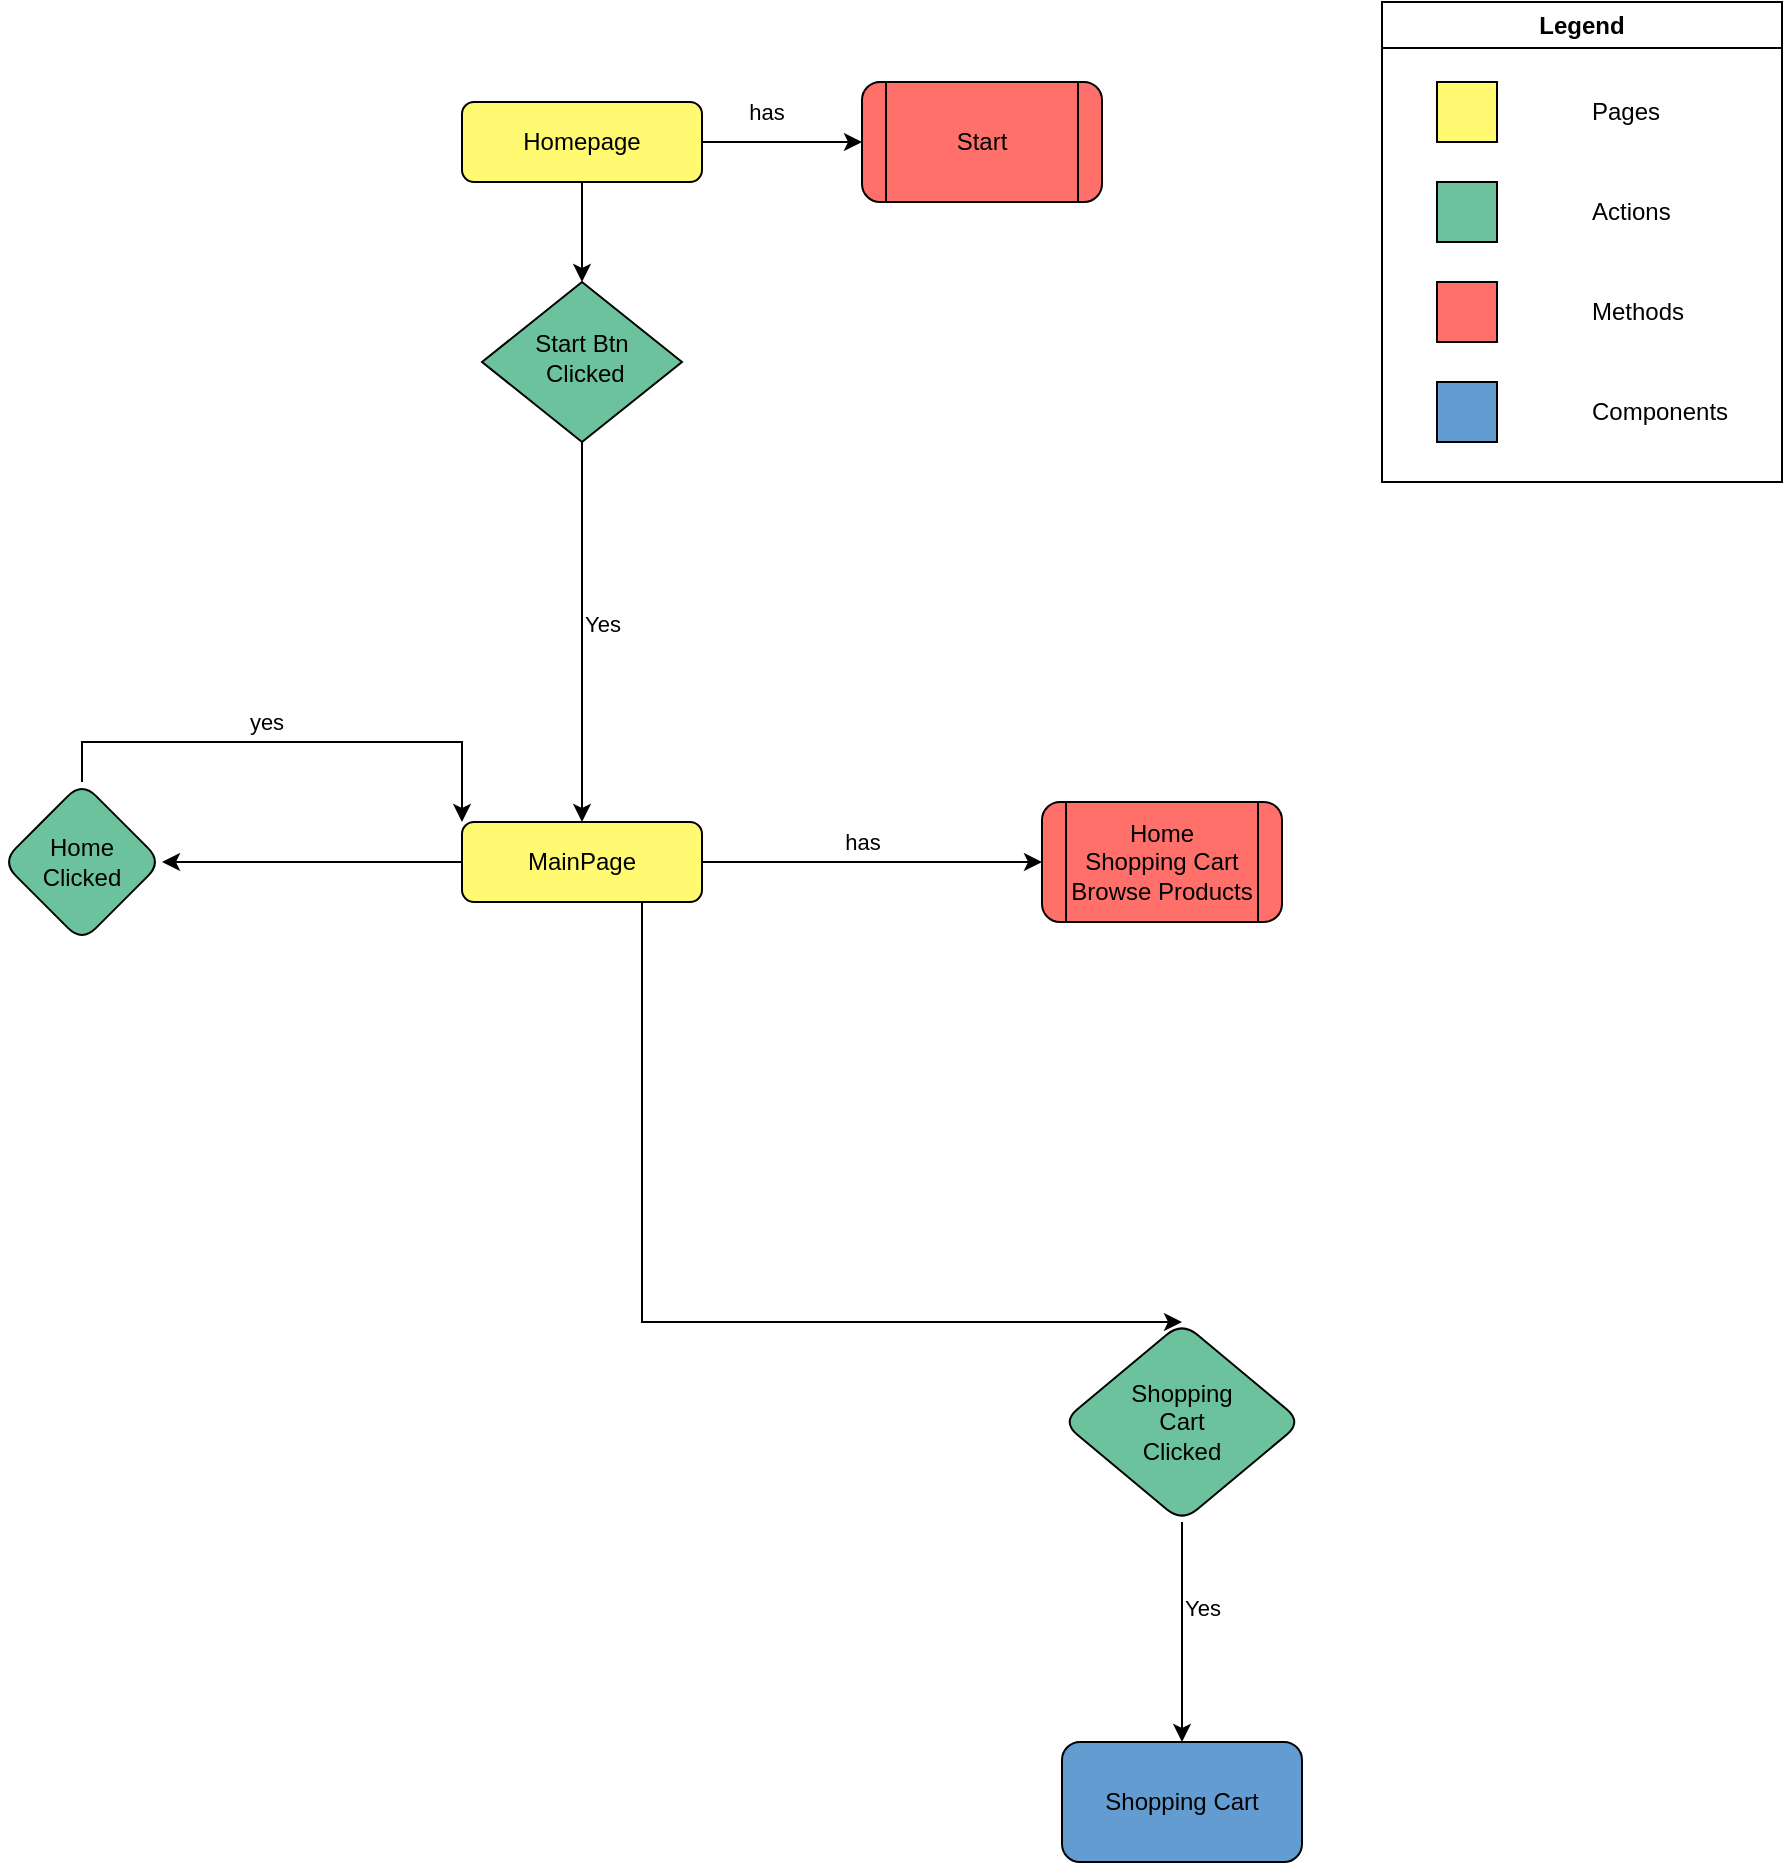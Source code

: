 <mxfile version="26.0.16">
  <diagram id="C5RBs43oDa-KdzZeNtuy" name="Page-1">
    <mxGraphModel dx="2501" dy="833" grid="1" gridSize="10" guides="1" tooltips="1" connect="1" arrows="1" fold="1" page="1" pageScale="1" pageWidth="827" pageHeight="1169" math="0" shadow="0">
      <root>
        <mxCell id="WIyWlLk6GJQsqaUBKTNV-0" />
        <mxCell id="WIyWlLk6GJQsqaUBKTNV-1" parent="WIyWlLk6GJQsqaUBKTNV-0" />
        <mxCell id="u7ZP3ORcq0w42bvxAeRG-18" value="" style="edgeStyle=orthogonalEdgeStyle;rounded=0;orthogonalLoop=1;jettySize=auto;html=1;" edge="1" parent="WIyWlLk6GJQsqaUBKTNV-1" source="WIyWlLk6GJQsqaUBKTNV-3" target="u7ZP3ORcq0w42bvxAeRG-17">
          <mxGeometry relative="1" as="geometry" />
        </mxCell>
        <mxCell id="u7ZP3ORcq0w42bvxAeRG-35" value="has" style="edgeLabel;html=1;align=center;verticalAlign=middle;resizable=0;points=[];" vertex="1" connectable="0" parent="u7ZP3ORcq0w42bvxAeRG-18">
          <mxGeometry x="-0.2" y="1" relative="1" as="geometry">
            <mxPoint y="-14" as="offset" />
          </mxGeometry>
        </mxCell>
        <mxCell id="u7ZP3ORcq0w42bvxAeRG-19" value="" style="edgeStyle=orthogonalEdgeStyle;rounded=0;orthogonalLoop=1;jettySize=auto;html=1;" edge="1" parent="WIyWlLk6GJQsqaUBKTNV-1" source="WIyWlLk6GJQsqaUBKTNV-3" target="WIyWlLk6GJQsqaUBKTNV-6">
          <mxGeometry relative="1" as="geometry" />
        </mxCell>
        <mxCell id="WIyWlLk6GJQsqaUBKTNV-3" value="Homepage" style="rounded=1;whiteSpace=wrap;html=1;fontSize=12;glass=0;strokeWidth=1;shadow=0;fillColor=light-dark(#FFFA72,#000000);" parent="WIyWlLk6GJQsqaUBKTNV-1" vertex="1">
          <mxGeometry x="160" y="80" width="120" height="40" as="geometry" />
        </mxCell>
        <mxCell id="u7ZP3ORcq0w42bvxAeRG-9" value="" style="edgeStyle=orthogonalEdgeStyle;rounded=0;orthogonalLoop=1;jettySize=auto;html=1;" edge="1" parent="WIyWlLk6GJQsqaUBKTNV-1" source="WIyWlLk6GJQsqaUBKTNV-6" target="WIyWlLk6GJQsqaUBKTNV-11">
          <mxGeometry relative="1" as="geometry" />
        </mxCell>
        <mxCell id="u7ZP3ORcq0w42bvxAeRG-11" value="Yes" style="edgeLabel;html=1;align=center;verticalAlign=middle;resizable=0;points=[];" vertex="1" connectable="0" parent="u7ZP3ORcq0w42bvxAeRG-9">
          <mxGeometry x="-0.05" y="1" relative="1" as="geometry">
            <mxPoint x="9" as="offset" />
          </mxGeometry>
        </mxCell>
        <mxCell id="WIyWlLk6GJQsqaUBKTNV-6" value="Start Btn&lt;div&gt;&amp;nbsp;Clicked&lt;/div&gt;" style="rhombus;whiteSpace=wrap;html=1;shadow=0;fontFamily=Helvetica;fontSize=12;align=center;strokeWidth=1;spacing=6;spacingTop=-4;fillColor=light-dark(#6CC29C,var(--ge-dark-color, #121212));" parent="WIyWlLk6GJQsqaUBKTNV-1" vertex="1">
          <mxGeometry x="170" y="170" width="100" height="80" as="geometry" />
        </mxCell>
        <mxCell id="u7ZP3ORcq0w42bvxAeRG-23" value="" style="edgeStyle=orthogonalEdgeStyle;rounded=0;orthogonalLoop=1;jettySize=auto;html=1;" edge="1" parent="WIyWlLk6GJQsqaUBKTNV-1" source="WIyWlLk6GJQsqaUBKTNV-11" target="u7ZP3ORcq0w42bvxAeRG-22">
          <mxGeometry relative="1" as="geometry" />
        </mxCell>
        <mxCell id="u7ZP3ORcq0w42bvxAeRG-34" value="has" style="edgeLabel;html=1;align=center;verticalAlign=middle;resizable=0;points=[];" vertex="1" connectable="0" parent="u7ZP3ORcq0w42bvxAeRG-23">
          <mxGeometry x="-0.082" y="-2" relative="1" as="geometry">
            <mxPoint x="2" y="-12" as="offset" />
          </mxGeometry>
        </mxCell>
        <mxCell id="u7ZP3ORcq0w42bvxAeRG-37" style="edgeStyle=orthogonalEdgeStyle;rounded=0;orthogonalLoop=1;jettySize=auto;html=1;exitX=0;exitY=0.5;exitDx=0;exitDy=0;entryX=1;entryY=0.5;entryDx=0;entryDy=0;" edge="1" parent="WIyWlLk6GJQsqaUBKTNV-1" source="WIyWlLk6GJQsqaUBKTNV-11" target="u7ZP3ORcq0w42bvxAeRG-30">
          <mxGeometry relative="1" as="geometry" />
        </mxCell>
        <mxCell id="u7ZP3ORcq0w42bvxAeRG-39" style="edgeStyle=elbowEdgeStyle;rounded=0;orthogonalLoop=1;jettySize=auto;html=1;exitX=0.75;exitY=1;exitDx=0;exitDy=0;entryX=0.5;entryY=0;entryDx=0;entryDy=0;" edge="1" parent="WIyWlLk6GJQsqaUBKTNV-1" source="WIyWlLk6GJQsqaUBKTNV-11" target="u7ZP3ORcq0w42bvxAeRG-24">
          <mxGeometry relative="1" as="geometry">
            <Array as="points">
              <mxPoint x="250" y="630" />
            </Array>
          </mxGeometry>
        </mxCell>
        <mxCell id="WIyWlLk6GJQsqaUBKTNV-11" value="MainPage" style="rounded=1;whiteSpace=wrap;html=1;fontSize=12;glass=0;strokeWidth=1;shadow=0;fillColor=light-dark(#FFFA72,#000000);" parent="WIyWlLk6GJQsqaUBKTNV-1" vertex="1">
          <mxGeometry x="160" y="440" width="120" height="40" as="geometry" />
        </mxCell>
        <object label="Legend" Pages="color=&quot;yellow&quot;" id="u7ZP3ORcq0w42bvxAeRG-3">
          <mxCell style="swimlane;whiteSpace=wrap;html=1;fillColor=light-dark(#FFFFFF,var(--ge-dark-color, #121212));" vertex="1" parent="WIyWlLk6GJQsqaUBKTNV-1">
            <mxGeometry x="620" y="30" width="200" height="240" as="geometry" />
          </mxCell>
        </object>
        <mxCell id="u7ZP3ORcq0w42bvxAeRG-5" value="" style="whiteSpace=wrap;html=1;aspect=fixed;fillColor=light-dark(#FFFA72,#000000);" vertex="1" parent="u7ZP3ORcq0w42bvxAeRG-3">
          <mxGeometry x="27.5" y="40" width="30" height="30" as="geometry" />
        </mxCell>
        <mxCell id="u7ZP3ORcq0w42bvxAeRG-6" value="Pages" style="text;html=1;align=left;verticalAlign=middle;resizable=0;points=[];autosize=1;strokeColor=none;fillColor=none;" vertex="1" parent="u7ZP3ORcq0w42bvxAeRG-3">
          <mxGeometry x="102.5" y="40" width="60" height="30" as="geometry" />
        </mxCell>
        <mxCell id="u7ZP3ORcq0w42bvxAeRG-7" value="" style="whiteSpace=wrap;html=1;aspect=fixed;fillColor=light-dark(#6CC29C,#000000);" vertex="1" parent="u7ZP3ORcq0w42bvxAeRG-3">
          <mxGeometry x="27.5" y="90" width="30" height="30" as="geometry" />
        </mxCell>
        <mxCell id="u7ZP3ORcq0w42bvxAeRG-8" value="Actions" style="text;html=1;align=left;verticalAlign=middle;resizable=0;points=[];autosize=1;strokeColor=none;fillColor=light-dark(#FFFFFF,#000000);" vertex="1" parent="u7ZP3ORcq0w42bvxAeRG-3">
          <mxGeometry x="102.5" y="90" width="60" height="30" as="geometry" />
        </mxCell>
        <mxCell id="u7ZP3ORcq0w42bvxAeRG-15" value="" style="whiteSpace=wrap;html=1;aspect=fixed;fillColor=light-dark(#FF706B,#000000);" vertex="1" parent="u7ZP3ORcq0w42bvxAeRG-3">
          <mxGeometry x="27.5" y="140" width="30" height="30" as="geometry" />
        </mxCell>
        <mxCell id="u7ZP3ORcq0w42bvxAeRG-16" value="Methods" style="text;html=1;align=left;verticalAlign=middle;resizable=0;points=[];autosize=1;strokeColor=none;fillColor=light-dark(#FFFFFF,#000000);" vertex="1" parent="u7ZP3ORcq0w42bvxAeRG-3">
          <mxGeometry x="102.5" y="140" width="70" height="30" as="geometry" />
        </mxCell>
        <mxCell id="u7ZP3ORcq0w42bvxAeRG-28" value="" style="whiteSpace=wrap;html=1;aspect=fixed;fillColor=light-dark(#639CD1,#000000);" vertex="1" parent="u7ZP3ORcq0w42bvxAeRG-3">
          <mxGeometry x="27.5" y="190" width="30" height="30" as="geometry" />
        </mxCell>
        <mxCell id="u7ZP3ORcq0w42bvxAeRG-29" value="Components" style="text;html=1;align=left;verticalAlign=middle;resizable=0;points=[];autosize=1;strokeColor=none;fillColor=light-dark(#FFFFFF,#000000);" vertex="1" parent="u7ZP3ORcq0w42bvxAeRG-3">
          <mxGeometry x="102.5" y="190" width="90" height="30" as="geometry" />
        </mxCell>
        <mxCell id="u7ZP3ORcq0w42bvxAeRG-17" value="Start" style="shape=process;whiteSpace=wrap;html=1;backgroundOutline=1;fillColor=light-dark(#FF706B,#000000);rounded=1;glass=0;strokeWidth=1;shadow=0;" vertex="1" parent="WIyWlLk6GJQsqaUBKTNV-1">
          <mxGeometry x="360" y="70" width="120" height="60" as="geometry" />
        </mxCell>
        <mxCell id="u7ZP3ORcq0w42bvxAeRG-22" value="&lt;div&gt;Home&lt;/div&gt;Shopping Cart&lt;br&gt;&lt;div&gt;Browse Products&lt;/div&gt;" style="shape=process;whiteSpace=wrap;html=1;backgroundOutline=1;fillColor=light-dark(#FF706B,#000000);rounded=1;glass=0;strokeWidth=1;shadow=0;" vertex="1" parent="WIyWlLk6GJQsqaUBKTNV-1">
          <mxGeometry x="450" y="430" width="120" height="60" as="geometry" />
        </mxCell>
        <mxCell id="u7ZP3ORcq0w42bvxAeRG-27" value="" style="edgeStyle=orthogonalEdgeStyle;rounded=0;orthogonalLoop=1;jettySize=auto;html=1;" edge="1" parent="WIyWlLk6GJQsqaUBKTNV-1" source="u7ZP3ORcq0w42bvxAeRG-24" target="u7ZP3ORcq0w42bvxAeRG-26">
          <mxGeometry relative="1" as="geometry" />
        </mxCell>
        <mxCell id="u7ZP3ORcq0w42bvxAeRG-33" value="Yes" style="edgeLabel;html=1;align=center;verticalAlign=middle;resizable=0;points=[];" vertex="1" connectable="0" parent="u7ZP3ORcq0w42bvxAeRG-27">
          <mxGeometry x="-0.22" y="2" relative="1" as="geometry">
            <mxPoint x="8" as="offset" />
          </mxGeometry>
        </mxCell>
        <mxCell id="u7ZP3ORcq0w42bvxAeRG-24" value="&lt;div&gt;&lt;span style=&quot;background-color: transparent; color: light-dark(rgb(0, 0, 0), rgb(255, 255, 255));&quot;&gt;Shopping&lt;/span&gt;&lt;/div&gt;&lt;div&gt;Cart&lt;div&gt;&lt;span style=&quot;background-color: transparent; color: light-dark(rgb(0, 0, 0), rgb(255, 255, 255));&quot;&gt;Clicked&lt;/span&gt;&lt;/div&gt;&lt;/div&gt;" style="rhombus;whiteSpace=wrap;html=1;fillColor=light-dark(#6CC29C,#000000);rounded=1;glass=0;strokeWidth=1;shadow=0;" vertex="1" parent="WIyWlLk6GJQsqaUBKTNV-1">
          <mxGeometry x="460" y="690" width="120" height="100" as="geometry" />
        </mxCell>
        <mxCell id="u7ZP3ORcq0w42bvxAeRG-26" value="Shopping Cart" style="whiteSpace=wrap;html=1;fillColor=light-dark(#639CD1,#000000);rounded=1;glass=0;strokeWidth=1;shadow=0;" vertex="1" parent="WIyWlLk6GJQsqaUBKTNV-1">
          <mxGeometry x="460" y="900" width="120" height="60" as="geometry" />
        </mxCell>
        <mxCell id="u7ZP3ORcq0w42bvxAeRG-32" style="edgeStyle=orthogonalEdgeStyle;rounded=0;orthogonalLoop=1;jettySize=auto;html=1;exitX=0.5;exitY=0;exitDx=0;exitDy=0;entryX=0;entryY=0;entryDx=0;entryDy=0;" edge="1" parent="WIyWlLk6GJQsqaUBKTNV-1" source="u7ZP3ORcq0w42bvxAeRG-30" target="WIyWlLk6GJQsqaUBKTNV-11">
          <mxGeometry relative="1" as="geometry">
            <Array as="points">
              <mxPoint x="-30" y="400" />
              <mxPoint x="160" y="400" />
            </Array>
          </mxGeometry>
        </mxCell>
        <mxCell id="u7ZP3ORcq0w42bvxAeRG-36" value="yes" style="edgeLabel;html=1;align=center;verticalAlign=middle;resizable=0;points=[];" vertex="1" connectable="0" parent="u7ZP3ORcq0w42bvxAeRG-32">
          <mxGeometry x="-0.2" relative="1" as="geometry">
            <mxPoint x="12" y="-10" as="offset" />
          </mxGeometry>
        </mxCell>
        <mxCell id="u7ZP3ORcq0w42bvxAeRG-30" value="Home&lt;div&gt;Clicked&lt;/div&gt;" style="rhombus;whiteSpace=wrap;html=1;fillColor=light-dark(#6CC29C,#000000);rounded=1;glass=0;strokeWidth=1;shadow=0;" vertex="1" parent="WIyWlLk6GJQsqaUBKTNV-1">
          <mxGeometry x="-70" y="420" width="80" height="80" as="geometry" />
        </mxCell>
      </root>
    </mxGraphModel>
  </diagram>
</mxfile>
